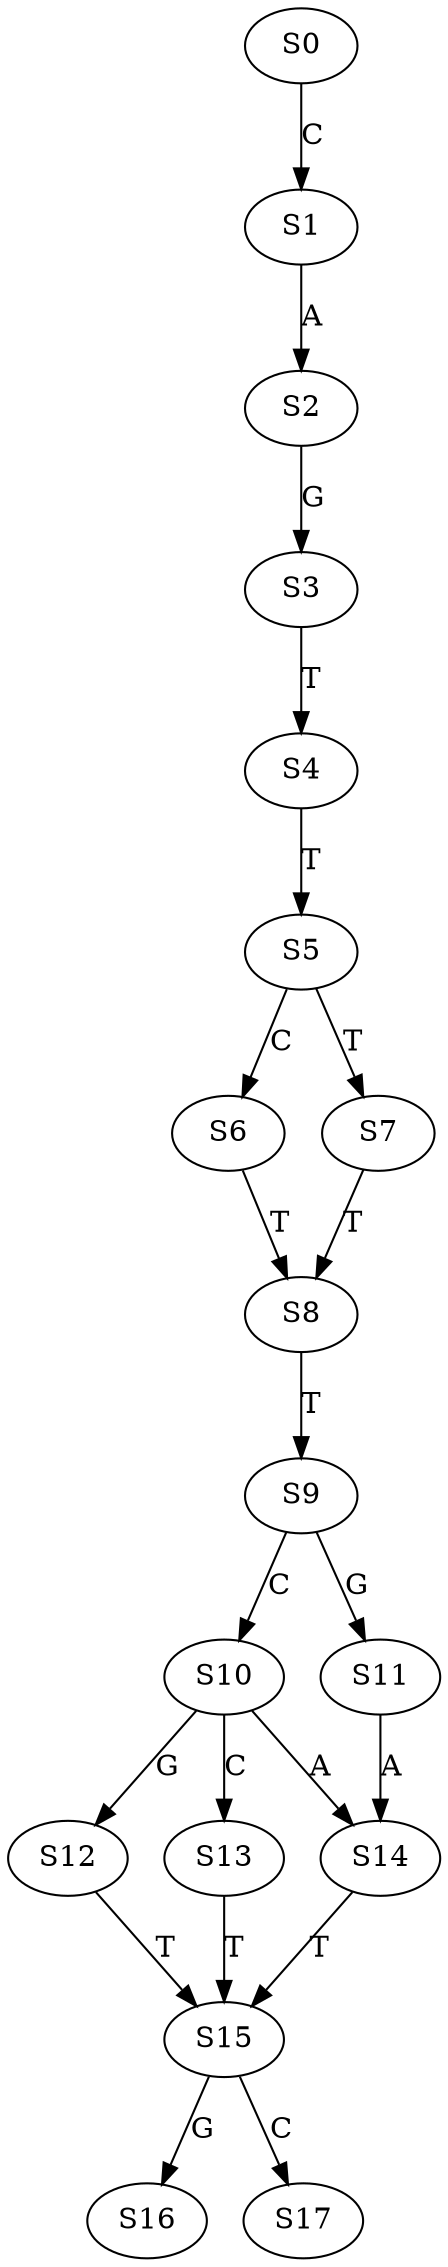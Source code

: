 strict digraph  {
	S0 -> S1 [ label = C ];
	S1 -> S2 [ label = A ];
	S2 -> S3 [ label = G ];
	S3 -> S4 [ label = T ];
	S4 -> S5 [ label = T ];
	S5 -> S6 [ label = C ];
	S5 -> S7 [ label = T ];
	S6 -> S8 [ label = T ];
	S7 -> S8 [ label = T ];
	S8 -> S9 [ label = T ];
	S9 -> S10 [ label = C ];
	S9 -> S11 [ label = G ];
	S10 -> S12 [ label = G ];
	S10 -> S13 [ label = C ];
	S10 -> S14 [ label = A ];
	S11 -> S14 [ label = A ];
	S12 -> S15 [ label = T ];
	S13 -> S15 [ label = T ];
	S14 -> S15 [ label = T ];
	S15 -> S16 [ label = G ];
	S15 -> S17 [ label = C ];
}
